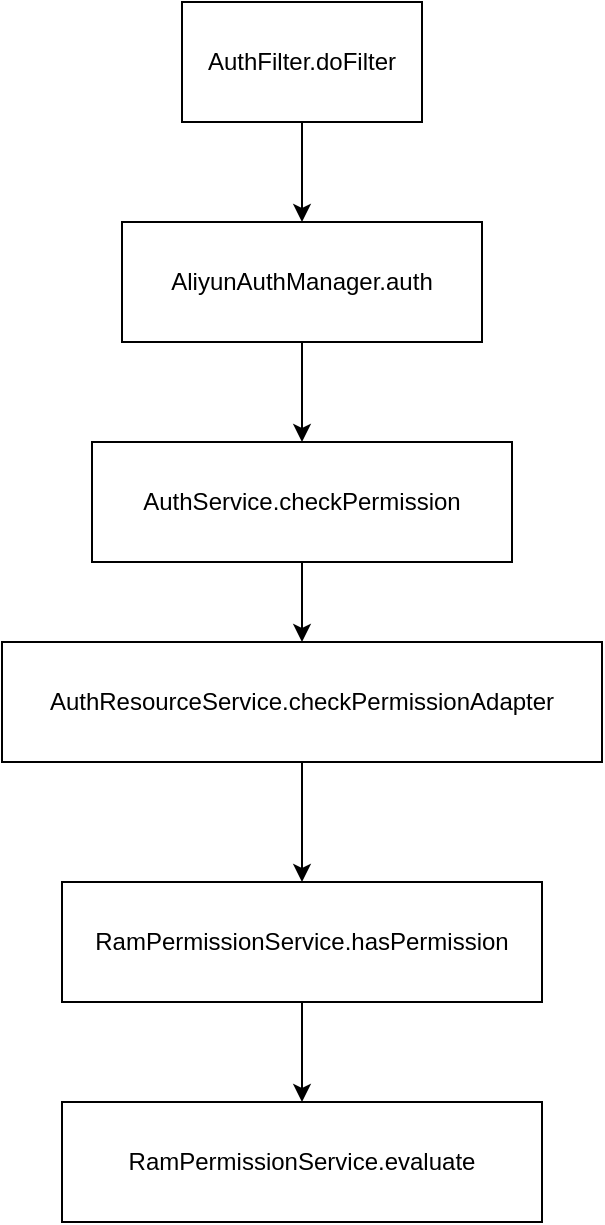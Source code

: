 <mxfile version="15.8.2" type="github">
  <diagram id="KHTxeZb80fiqxAxIxDZ8" name="Page-1">
    <mxGraphModel dx="1216" dy="643" grid="1" gridSize="10" guides="1" tooltips="1" connect="1" arrows="1" fold="1" page="1" pageScale="1" pageWidth="827" pageHeight="1169" math="0" shadow="0">
      <root>
        <mxCell id="0" />
        <mxCell id="1" parent="0" />
        <mxCell id="M7zj4PXyI5NjYx9-QAcN-1" value="AuthFilter.doFilter" style="rounded=0;whiteSpace=wrap;html=1;" vertex="1" parent="1">
          <mxGeometry x="260" y="100" width="120" height="60" as="geometry" />
        </mxCell>
        <mxCell id="M7zj4PXyI5NjYx9-QAcN-2" value="" style="endArrow=classic;html=1;rounded=0;exitX=0.5;exitY=1;exitDx=0;exitDy=0;entryX=0.5;entryY=0;entryDx=0;entryDy=0;" edge="1" parent="1" source="M7zj4PXyI5NjYx9-QAcN-1" target="M7zj4PXyI5NjYx9-QAcN-3">
          <mxGeometry width="50" height="50" relative="1" as="geometry">
            <mxPoint x="390" y="360" as="sourcePoint" />
            <mxPoint x="320" y="260" as="targetPoint" />
          </mxGeometry>
        </mxCell>
        <mxCell id="M7zj4PXyI5NjYx9-QAcN-3" value="AliyunAuthManager.auth" style="rounded=0;whiteSpace=wrap;html=1;" vertex="1" parent="1">
          <mxGeometry x="230" y="210" width="180" height="60" as="geometry" />
        </mxCell>
        <mxCell id="M7zj4PXyI5NjYx9-QAcN-4" value="AuthService.checkPermission" style="rounded=0;whiteSpace=wrap;html=1;" vertex="1" parent="1">
          <mxGeometry x="215" y="320" width="210" height="60" as="geometry" />
        </mxCell>
        <mxCell id="M7zj4PXyI5NjYx9-QAcN-5" value="" style="endArrow=classic;html=1;rounded=0;exitX=0.5;exitY=1;exitDx=0;exitDy=0;entryX=0.5;entryY=0;entryDx=0;entryDy=0;" edge="1" parent="1" source="M7zj4PXyI5NjYx9-QAcN-3" target="M7zj4PXyI5NjYx9-QAcN-4">
          <mxGeometry width="50" height="50" relative="1" as="geometry">
            <mxPoint x="50" y="370" as="sourcePoint" />
            <mxPoint x="320" y="360" as="targetPoint" />
          </mxGeometry>
        </mxCell>
        <mxCell id="M7zj4PXyI5NjYx9-QAcN-6" value="AuthResourceService.checkPermissionAdapter" style="rounded=0;whiteSpace=wrap;html=1;" vertex="1" parent="1">
          <mxGeometry x="170" y="420" width="300" height="60" as="geometry" />
        </mxCell>
        <mxCell id="M7zj4PXyI5NjYx9-QAcN-7" value="" style="endArrow=classic;html=1;rounded=0;exitX=0.5;exitY=1;exitDx=0;exitDy=0;entryX=0.5;entryY=0;entryDx=0;entryDy=0;" edge="1" parent="1" source="M7zj4PXyI5NjYx9-QAcN-4" target="M7zj4PXyI5NjYx9-QAcN-6">
          <mxGeometry width="50" height="50" relative="1" as="geometry">
            <mxPoint x="370" y="390" as="sourcePoint" />
            <mxPoint x="370" y="440" as="targetPoint" />
          </mxGeometry>
        </mxCell>
        <mxCell id="M7zj4PXyI5NjYx9-QAcN-8" value="RamPermissionService.hasPermission" style="rounded=0;whiteSpace=wrap;html=1;" vertex="1" parent="1">
          <mxGeometry x="200" y="540" width="240" height="60" as="geometry" />
        </mxCell>
        <mxCell id="M7zj4PXyI5NjYx9-QAcN-9" value="" style="endArrow=classic;html=1;rounded=0;exitX=0.5;exitY=1;exitDx=0;exitDy=0;entryX=0.5;entryY=0;entryDx=0;entryDy=0;" edge="1" parent="1" source="M7zj4PXyI5NjYx9-QAcN-6" target="M7zj4PXyI5NjYx9-QAcN-8">
          <mxGeometry width="50" height="50" relative="1" as="geometry">
            <mxPoint x="570" y="540" as="sourcePoint" />
            <mxPoint x="620" y="490" as="targetPoint" />
          </mxGeometry>
        </mxCell>
        <mxCell id="M7zj4PXyI5NjYx9-QAcN-10" value="RamPermissionService.evaluate" style="rounded=0;whiteSpace=wrap;html=1;" vertex="1" parent="1">
          <mxGeometry x="200" y="650" width="240" height="60" as="geometry" />
        </mxCell>
        <mxCell id="M7zj4PXyI5NjYx9-QAcN-11" value="" style="endArrow=classic;html=1;rounded=0;exitX=0.5;exitY=1;exitDx=0;exitDy=0;" edge="1" parent="1" source="M7zj4PXyI5NjYx9-QAcN-8" target="M7zj4PXyI5NjYx9-QAcN-10">
          <mxGeometry width="50" height="50" relative="1" as="geometry">
            <mxPoint x="220" y="820" as="sourcePoint" />
            <mxPoint x="270" y="770" as="targetPoint" />
          </mxGeometry>
        </mxCell>
      </root>
    </mxGraphModel>
  </diagram>
</mxfile>
